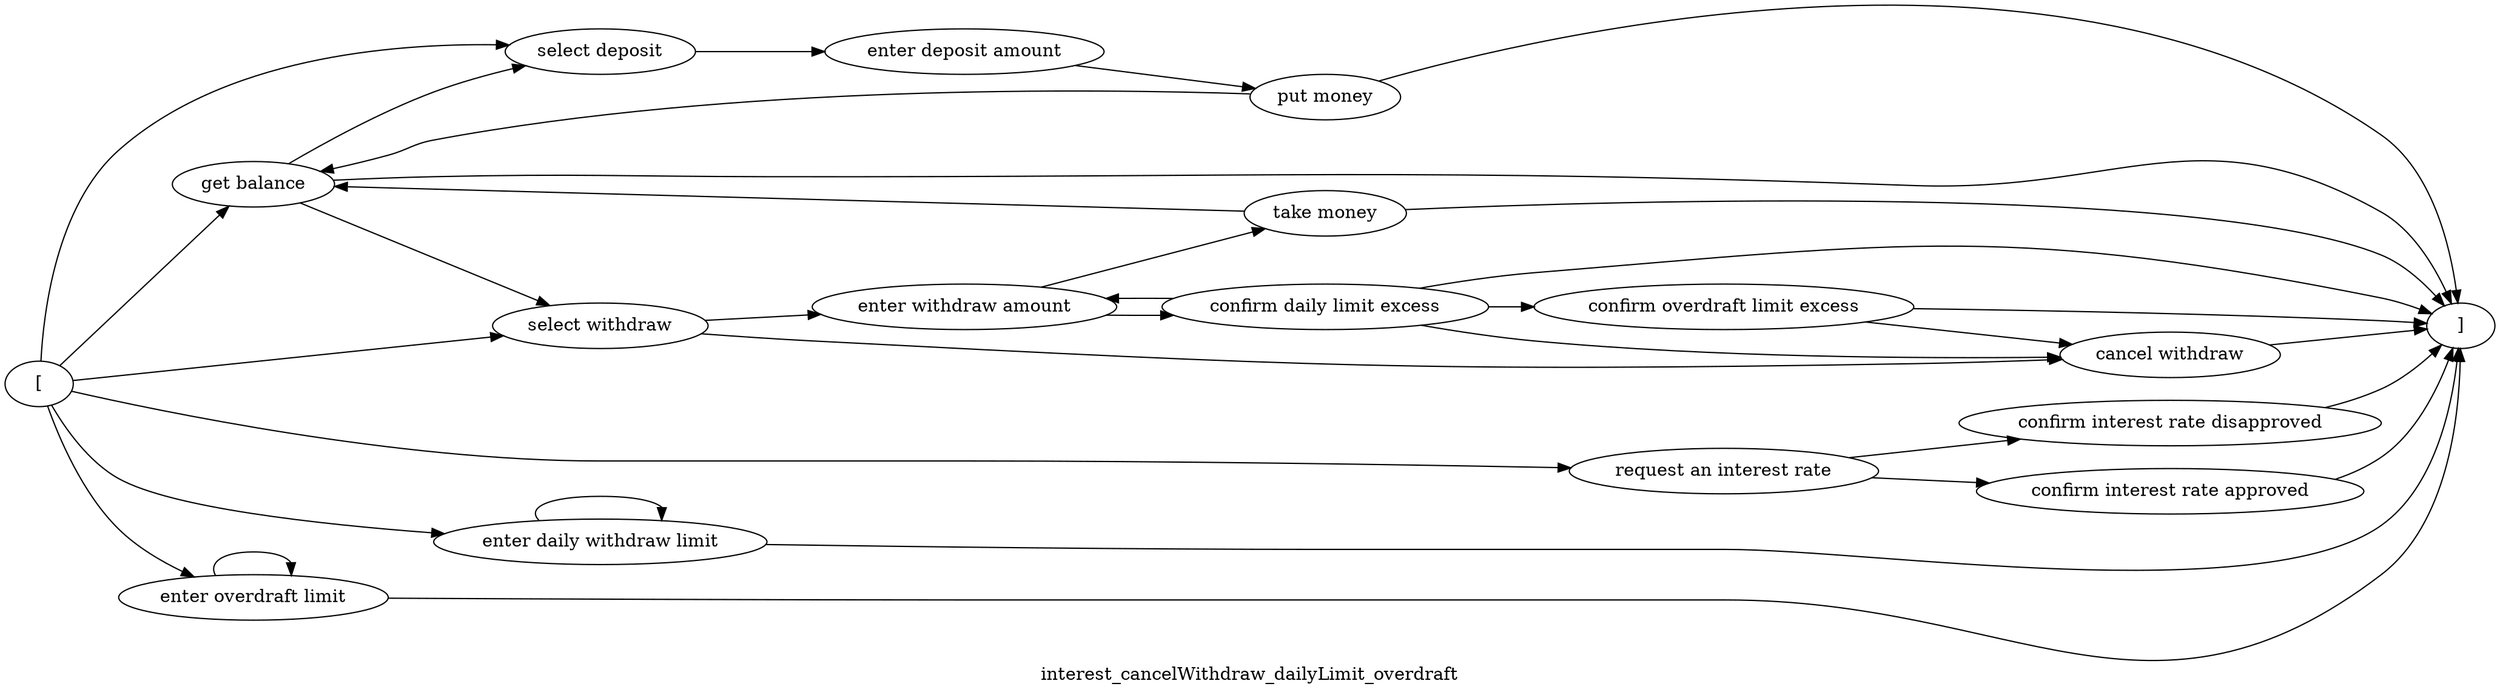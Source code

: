 digraph G {
rankdir = LR
label = "interest_cancelWithdraw_dailyLimit_overdraft";
esg19_vertex2 -> esg19_vertex1;
esg19_vertex0 -> esg19_vertex2;
esg19_vertex2 -> esg19_vertex3;
esg19_vertex0 -> esg19_vertex3;
esg19_vertex3 -> esg19_vertex4;
esg19_vertex4 -> esg19_vertex5;
esg19_vertex5 -> esg19_vertex1;
esg19_vertex5 -> esg19_vertex2;
esg19_vertex2 -> esg19_vertex6;
esg19_vertex0 -> esg19_vertex6;
esg19_vertex6 -> esg19_vertex7;
esg19_vertex7 -> esg19_vertex8;
esg19_vertex8 -> esg19_vertex1;
esg19_vertex8 -> esg19_vertex2;
esg19_vertex0 -> esg19_vertex9;
esg19_vertex10 -> esg19_vertex1;
esg19_vertex9 -> esg19_vertex10;
esg19_vertex9 -> esg19_vertex11;
esg19_vertex11 -> esg19_vertex1;
esg19_vertex6 -> esg19_vertex12;
esg19_vertex12 -> esg19_vertex1;
esg19_vertex7 -> esg19_vertex13;
esg19_vertex13 -> esg19_vertex12;
esg19_vertex13 -> esg19_vertex7;
esg19_vertex0 -> esg19_vertex14;
esg19_vertex14 -> esg19_vertex1;
esg19_vertex14 -> esg19_vertex14;
esg19_vertex13 -> esg19_vertex1;
esg19_vertex13 -> esg19_vertex15;
esg19_vertex0 -> esg19_vertex16;
esg19_vertex16 -> esg19_vertex1;
esg19_vertex16 -> esg19_vertex16;
esg19_vertex15 -> esg19_vertex12;
esg19_vertex15 -> esg19_vertex1;
esg19_vertex2 [label = "get balance"]
esg19_vertex1 [label = "]"]
esg19_vertex0 [label = "["]
esg19_vertex3 [label = "select deposit"]
esg19_vertex4 [label = "enter deposit amount"]
esg19_vertex5 [label = "put money"]
esg19_vertex6 [label = "select withdraw"]
esg19_vertex7 [label = "enter withdraw amount"]
esg19_vertex8 [label = "take money"]
esg19_vertex9 [label = "request an interest rate"]
esg19_vertex10 [label = "confirm interest rate approved"]
esg19_vertex11 [label = "confirm interest rate disapproved"]
esg19_vertex12 [label = "cancel withdraw"]
esg19_vertex13 [label = "confirm daily limit excess"]
esg19_vertex14 [label = "enter daily withdraw limit"]
esg19_vertex15 [label = "confirm overdraft limit excess"]
esg19_vertex16 [label = "enter overdraft limit"]
}
